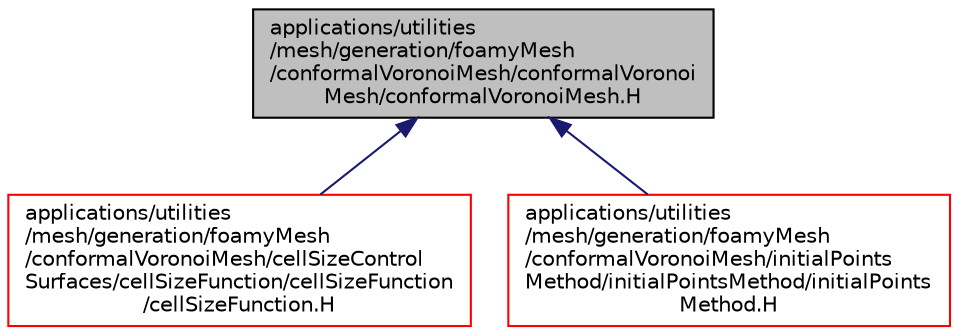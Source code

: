digraph "applications/utilities/mesh/generation/foamyMesh/conformalVoronoiMesh/conformalVoronoiMesh/conformalVoronoiMesh.H"
{
  bgcolor="transparent";
  edge [fontname="Helvetica",fontsize="10",labelfontname="Helvetica",labelfontsize="10"];
  node [fontname="Helvetica",fontsize="10",shape=record];
  Node469 [label="applications/utilities\l/mesh/generation/foamyMesh\l/conformalVoronoiMesh/conformalVoronoi\lMesh/conformalVoronoiMesh.H",height=0.2,width=0.4,color="black", fillcolor="grey75", style="filled", fontcolor="black"];
  Node469 -> Node470 [dir="back",color="midnightblue",fontsize="10",style="solid",fontname="Helvetica"];
  Node470 [label="applications/utilities\l/mesh/generation/foamyMesh\l/conformalVoronoiMesh/cellSizeControl\lSurfaces/cellSizeFunction/cellSizeFunction\l/cellSizeFunction.H",height=0.2,width=0.4,color="red",URL="$a18548.html"];
  Node469 -> Node477 [dir="back",color="midnightblue",fontsize="10",style="solid",fontname="Helvetica"];
  Node477 [label="applications/utilities\l/mesh/generation/foamyMesh\l/conformalVoronoiMesh/initialPoints\lMethod/initialPointsMethod/initialPoints\lMethod.H",height=0.2,width=0.4,color="red",URL="$a18791.html"];
}
